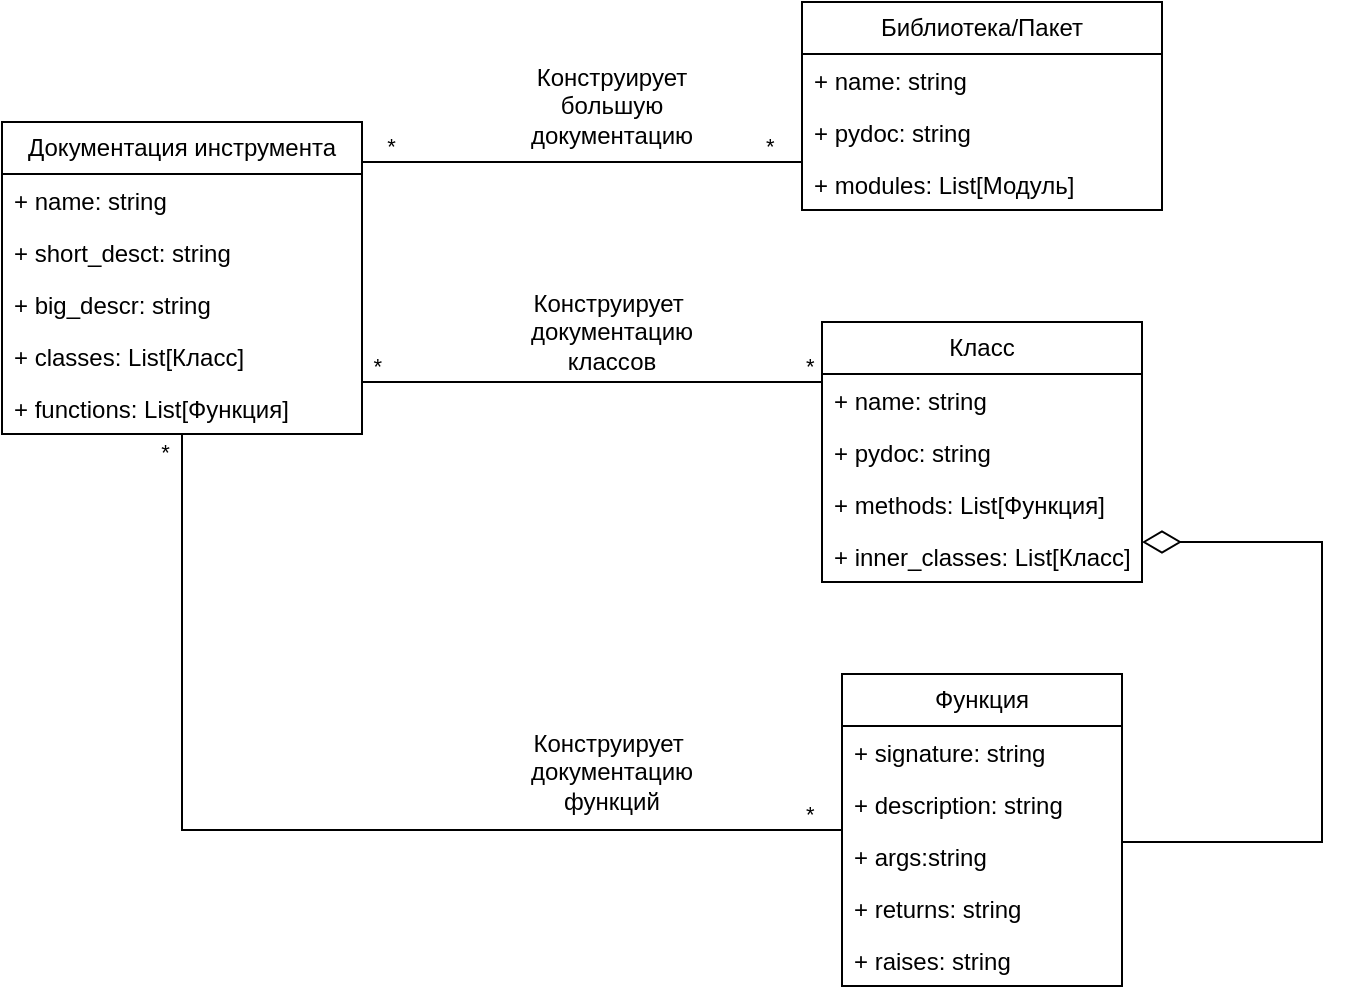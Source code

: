 <mxfile version="26.0.9">
  <diagram name="Page-1" id="BGdbQNy4lWMIwamYAzT9">
    <mxGraphModel dx="2045" dy="644" grid="1" gridSize="10" guides="1" tooltips="1" connect="1" arrows="1" fold="1" page="1" pageScale="1" pageWidth="850" pageHeight="1100" math="0" shadow="0">
      <root>
        <mxCell id="0" />
        <mxCell id="1" parent="0" />
        <mxCell id="rrg5Xec_erFQ0-O8DxHj-1" value="Функция" style="swimlane;fontStyle=0;childLayout=stackLayout;horizontal=1;startSize=26;fillColor=none;horizontalStack=0;resizeParent=1;resizeParentMax=0;resizeLast=0;collapsible=1;marginBottom=0;whiteSpace=wrap;html=1;" parent="1" vertex="1">
          <mxGeometry x="250" y="736" width="140" height="156" as="geometry" />
        </mxCell>
        <mxCell id="ElwwVpRvz_KkgenfZM1--7" value="+ signature: string" style="text;strokeColor=none;fillColor=none;align=left;verticalAlign=top;spacingLeft=4;spacingRight=4;overflow=hidden;rotatable=0;points=[[0,0.5],[1,0.5]];portConstraint=eastwest;whiteSpace=wrap;html=1;" vertex="1" parent="rrg5Xec_erFQ0-O8DxHj-1">
          <mxGeometry y="26" width="140" height="26" as="geometry" />
        </mxCell>
        <mxCell id="rrg5Xec_erFQ0-O8DxHj-2" value="+ description: string" style="text;strokeColor=none;fillColor=none;align=left;verticalAlign=top;spacingLeft=4;spacingRight=4;overflow=hidden;rotatable=0;points=[[0,0.5],[1,0.5]];portConstraint=eastwest;whiteSpace=wrap;html=1;" parent="rrg5Xec_erFQ0-O8DxHj-1" vertex="1">
          <mxGeometry y="52" width="140" height="26" as="geometry" />
        </mxCell>
        <mxCell id="rrg5Xec_erFQ0-O8DxHj-3" value="+ args:string" style="text;strokeColor=none;fillColor=none;align=left;verticalAlign=top;spacingLeft=4;spacingRight=4;overflow=hidden;rotatable=0;points=[[0,0.5],[1,0.5]];portConstraint=eastwest;whiteSpace=wrap;html=1;" parent="rrg5Xec_erFQ0-O8DxHj-1" vertex="1">
          <mxGeometry y="78" width="140" height="26" as="geometry" />
        </mxCell>
        <mxCell id="rrg5Xec_erFQ0-O8DxHj-17" value="+ returns: string" style="text;strokeColor=none;fillColor=none;align=left;verticalAlign=top;spacingLeft=4;spacingRight=4;overflow=hidden;rotatable=0;points=[[0,0.5],[1,0.5]];portConstraint=eastwest;whiteSpace=wrap;html=1;" parent="rrg5Xec_erFQ0-O8DxHj-1" vertex="1">
          <mxGeometry y="104" width="140" height="26" as="geometry" />
        </mxCell>
        <mxCell id="rrg5Xec_erFQ0-O8DxHj-4" value="+ raises: string" style="text;strokeColor=none;fillColor=none;align=left;verticalAlign=top;spacingLeft=4;spacingRight=4;overflow=hidden;rotatable=0;points=[[0,0.5],[1,0.5]];portConstraint=eastwest;whiteSpace=wrap;html=1;" parent="rrg5Xec_erFQ0-O8DxHj-1" vertex="1">
          <mxGeometry y="130" width="140" height="26" as="geometry" />
        </mxCell>
        <mxCell id="rrg5Xec_erFQ0-O8DxHj-5" value="Класс" style="swimlane;fontStyle=0;childLayout=stackLayout;horizontal=1;startSize=26;fillColor=none;horizontalStack=0;resizeParent=1;resizeParentMax=0;resizeLast=0;collapsible=1;marginBottom=0;whiteSpace=wrap;html=1;" parent="1" vertex="1">
          <mxGeometry x="240" y="560" width="160" height="130" as="geometry" />
        </mxCell>
        <mxCell id="ElwwVpRvz_KkgenfZM1--8" value="+ name: string" style="text;strokeColor=none;fillColor=none;align=left;verticalAlign=top;spacingLeft=4;spacingRight=4;overflow=hidden;rotatable=0;points=[[0,0.5],[1,0.5]];portConstraint=eastwest;whiteSpace=wrap;html=1;" vertex="1" parent="rrg5Xec_erFQ0-O8DxHj-5">
          <mxGeometry y="26" width="160" height="26" as="geometry" />
        </mxCell>
        <mxCell id="rrg5Xec_erFQ0-O8DxHj-6" value="+ pydoc: string" style="text;strokeColor=none;fillColor=none;align=left;verticalAlign=top;spacingLeft=4;spacingRight=4;overflow=hidden;rotatable=0;points=[[0,0.5],[1,0.5]];portConstraint=eastwest;whiteSpace=wrap;html=1;" parent="rrg5Xec_erFQ0-O8DxHj-5" vertex="1">
          <mxGeometry y="52" width="160" height="26" as="geometry" />
        </mxCell>
        <mxCell id="rrg5Xec_erFQ0-O8DxHj-7" value="+ methods: List[Функция]" style="text;strokeColor=none;fillColor=none;align=left;verticalAlign=top;spacingLeft=4;spacingRight=4;overflow=hidden;rotatable=0;points=[[0,0.5],[1,0.5]];portConstraint=eastwest;whiteSpace=wrap;html=1;" parent="rrg5Xec_erFQ0-O8DxHj-5" vertex="1">
          <mxGeometry y="78" width="160" height="26" as="geometry" />
        </mxCell>
        <mxCell id="rrg5Xec_erFQ0-O8DxHj-8" value="+ inner_classes: List[Класс]" style="text;strokeColor=none;fillColor=none;align=left;verticalAlign=top;spacingLeft=4;spacingRight=4;overflow=hidden;rotatable=0;points=[[0,0.5],[1,0.5]];portConstraint=eastwest;whiteSpace=wrap;html=1;" parent="rrg5Xec_erFQ0-O8DxHj-5" vertex="1">
          <mxGeometry y="104" width="160" height="26" as="geometry" />
        </mxCell>
        <mxCell id="ElwwVpRvz_KkgenfZM1--1" value="Документация инструмента" style="swimlane;fontStyle=0;childLayout=stackLayout;horizontal=1;startSize=26;fillColor=none;horizontalStack=0;resizeParent=1;resizeParentMax=0;resizeLast=0;collapsible=1;marginBottom=0;whiteSpace=wrap;html=1;" vertex="1" parent="1">
          <mxGeometry x="-170" y="460" width="180" height="156" as="geometry" />
        </mxCell>
        <mxCell id="ElwwVpRvz_KkgenfZM1--2" value="+ name: string" style="text;strokeColor=none;fillColor=none;align=left;verticalAlign=top;spacingLeft=4;spacingRight=4;overflow=hidden;rotatable=0;points=[[0,0.5],[1,0.5]];portConstraint=eastwest;whiteSpace=wrap;html=1;" vertex="1" parent="ElwwVpRvz_KkgenfZM1--1">
          <mxGeometry y="26" width="180" height="26" as="geometry" />
        </mxCell>
        <mxCell id="ElwwVpRvz_KkgenfZM1--4" value="+ short_desct: string" style="text;strokeColor=none;fillColor=none;align=left;verticalAlign=top;spacingLeft=4;spacingRight=4;overflow=hidden;rotatable=0;points=[[0,0.5],[1,0.5]];portConstraint=eastwest;whiteSpace=wrap;html=1;" vertex="1" parent="ElwwVpRvz_KkgenfZM1--1">
          <mxGeometry y="52" width="180" height="26" as="geometry" />
        </mxCell>
        <mxCell id="ElwwVpRvz_KkgenfZM1--6" value="+ big_descr: string" style="text;strokeColor=none;fillColor=none;align=left;verticalAlign=top;spacingLeft=4;spacingRight=4;overflow=hidden;rotatable=0;points=[[0,0.5],[1,0.5]];portConstraint=eastwest;whiteSpace=wrap;html=1;" vertex="1" parent="ElwwVpRvz_KkgenfZM1--1">
          <mxGeometry y="78" width="180" height="26" as="geometry" />
        </mxCell>
        <mxCell id="ElwwVpRvz_KkgenfZM1--5" value="+ classes: List[Класс]" style="text;strokeColor=none;fillColor=none;align=left;verticalAlign=top;spacingLeft=4;spacingRight=4;overflow=hidden;rotatable=0;points=[[0,0.5],[1,0.5]];portConstraint=eastwest;whiteSpace=wrap;html=1;" vertex="1" parent="ElwwVpRvz_KkgenfZM1--1">
          <mxGeometry y="104" width="180" height="26" as="geometry" />
        </mxCell>
        <mxCell id="ElwwVpRvz_KkgenfZM1--3" value="+ functions: List[Функция]" style="text;strokeColor=none;fillColor=none;align=left;verticalAlign=top;spacingLeft=4;spacingRight=4;overflow=hidden;rotatable=0;points=[[0,0.5],[1,0.5]];portConstraint=eastwest;whiteSpace=wrap;html=1;" vertex="1" parent="ElwwVpRvz_KkgenfZM1--1">
          <mxGeometry y="130" width="180" height="26" as="geometry" />
        </mxCell>
        <mxCell id="ElwwVpRvz_KkgenfZM1--22" value="" style="endArrow=none;html=1;edgeStyle=orthogonalEdgeStyle;rounded=0;" edge="1" parent="1" source="rrg5Xec_erFQ0-O8DxHj-5" target="ElwwVpRvz_KkgenfZM1--1">
          <mxGeometry relative="1" as="geometry">
            <mxPoint x="240" y="462" as="sourcePoint" />
            <mxPoint x="-70" y="557" as="targetPoint" />
            <Array as="points">
              <mxPoint x="60" y="590" />
              <mxPoint x="60" y="590" />
            </Array>
          </mxGeometry>
        </mxCell>
        <mxCell id="ElwwVpRvz_KkgenfZM1--23" value="*" style="edgeLabel;resizable=0;html=1;align=left;verticalAlign=bottom;labelBackgroundColor=none;" connectable="0" vertex="1" parent="ElwwVpRvz_KkgenfZM1--22">
          <mxGeometry x="-1" relative="1" as="geometry">
            <mxPoint x="-10" as="offset" />
          </mxGeometry>
        </mxCell>
        <mxCell id="ElwwVpRvz_KkgenfZM1--24" value="*" style="edgeLabel;resizable=0;html=1;align=right;verticalAlign=bottom;labelBackgroundColor=none;" connectable="0" vertex="1" parent="ElwwVpRvz_KkgenfZM1--22">
          <mxGeometry x="1" relative="1" as="geometry">
            <mxPoint x="10" as="offset" />
          </mxGeometry>
        </mxCell>
        <mxCell id="ElwwVpRvz_KkgenfZM1--25" value="" style="endArrow=none;html=1;edgeStyle=orthogonalEdgeStyle;rounded=0;" edge="1" parent="1" source="rrg5Xec_erFQ0-O8DxHj-1" target="ElwwVpRvz_KkgenfZM1--1">
          <mxGeometry relative="1" as="geometry">
            <mxPoint x="250" y="635" as="sourcePoint" />
            <mxPoint x="20" y="635" as="targetPoint" />
          </mxGeometry>
        </mxCell>
        <mxCell id="ElwwVpRvz_KkgenfZM1--26" value="*" style="edgeLabel;resizable=0;html=1;align=left;verticalAlign=bottom;labelBackgroundColor=none;" connectable="0" vertex="1" parent="ElwwVpRvz_KkgenfZM1--25">
          <mxGeometry x="-1" relative="1" as="geometry">
            <mxPoint x="-20" as="offset" />
          </mxGeometry>
        </mxCell>
        <mxCell id="ElwwVpRvz_KkgenfZM1--27" value="*&amp;nbsp;&amp;nbsp;" style="edgeLabel;resizable=0;html=1;align=right;verticalAlign=bottom;labelBackgroundColor=none;" connectable="0" vertex="1" parent="ElwwVpRvz_KkgenfZM1--25">
          <mxGeometry x="1" relative="1" as="geometry">
            <mxPoint y="17" as="offset" />
          </mxGeometry>
        </mxCell>
        <mxCell id="ElwwVpRvz_KkgenfZM1--29" value="Конструирует&amp;nbsp; документацию классов" style="text;html=1;align=center;verticalAlign=middle;whiteSpace=wrap;rounded=0;" vertex="1" parent="1">
          <mxGeometry x="105" y="550" width="60" height="30" as="geometry" />
        </mxCell>
        <mxCell id="ElwwVpRvz_KkgenfZM1--30" value="Конструирует&amp;nbsp; документацию функций" style="text;html=1;align=center;verticalAlign=middle;whiteSpace=wrap;rounded=0;" vertex="1" parent="1">
          <mxGeometry x="105" y="770" width="60" height="30" as="geometry" />
        </mxCell>
        <mxCell id="ElwwVpRvz_KkgenfZM1--32" value="" style="endArrow=diamondThin;html=1;rounded=0;edgeStyle=orthogonalEdgeStyle;endFill=0;endSize=17;" edge="1" parent="1" source="rrg5Xec_erFQ0-O8DxHj-1" target="rrg5Xec_erFQ0-O8DxHj-5">
          <mxGeometry width="50" height="50" relative="1" as="geometry">
            <mxPoint x="410" y="635" as="sourcePoint" />
            <mxPoint x="420" y="462" as="targetPoint" />
            <Array as="points">
              <mxPoint x="490" y="820" />
              <mxPoint x="490" y="670" />
            </Array>
          </mxGeometry>
        </mxCell>
        <mxCell id="ElwwVpRvz_KkgenfZM1--34" value="Библиотека/Пакет" style="swimlane;fontStyle=0;childLayout=stackLayout;horizontal=1;startSize=26;fillColor=none;horizontalStack=0;resizeParent=1;resizeParentMax=0;resizeLast=0;collapsible=1;marginBottom=0;whiteSpace=wrap;html=1;" vertex="1" parent="1">
          <mxGeometry x="230" y="400" width="180" height="104" as="geometry" />
        </mxCell>
        <mxCell id="ElwwVpRvz_KkgenfZM1--35" value="+ name: string" style="text;strokeColor=none;fillColor=none;align=left;verticalAlign=top;spacingLeft=4;spacingRight=4;overflow=hidden;rotatable=0;points=[[0,0.5],[1,0.5]];portConstraint=eastwest;whiteSpace=wrap;html=1;" vertex="1" parent="ElwwVpRvz_KkgenfZM1--34">
          <mxGeometry y="26" width="180" height="26" as="geometry" />
        </mxCell>
        <mxCell id="ElwwVpRvz_KkgenfZM1--36" value="+ pydoc: string" style="text;strokeColor=none;fillColor=none;align=left;verticalAlign=top;spacingLeft=4;spacingRight=4;overflow=hidden;rotatable=0;points=[[0,0.5],[1,0.5]];portConstraint=eastwest;whiteSpace=wrap;html=1;" vertex="1" parent="ElwwVpRvz_KkgenfZM1--34">
          <mxGeometry y="52" width="180" height="26" as="geometry" />
        </mxCell>
        <mxCell id="ElwwVpRvz_KkgenfZM1--37" value="+ modules: List[Модуль]" style="text;strokeColor=none;fillColor=none;align=left;verticalAlign=top;spacingLeft=4;spacingRight=4;overflow=hidden;rotatable=0;points=[[0,0.5],[1,0.5]];portConstraint=eastwest;whiteSpace=wrap;html=1;" vertex="1" parent="ElwwVpRvz_KkgenfZM1--34">
          <mxGeometry y="78" width="180" height="26" as="geometry" />
        </mxCell>
        <mxCell id="ElwwVpRvz_KkgenfZM1--38" value="" style="endArrow=none;html=1;edgeStyle=orthogonalEdgeStyle;rounded=0;" edge="1" parent="1" source="ElwwVpRvz_KkgenfZM1--34" target="ElwwVpRvz_KkgenfZM1--1">
          <mxGeometry relative="1" as="geometry">
            <mxPoint x="240" y="302" as="sourcePoint" />
            <mxPoint x="-70" y="470" as="targetPoint" />
            <Array as="points">
              <mxPoint x="80" y="480" />
              <mxPoint x="80" y="480" />
            </Array>
          </mxGeometry>
        </mxCell>
        <mxCell id="ElwwVpRvz_KkgenfZM1--39" value="*" style="edgeLabel;resizable=0;html=1;align=left;verticalAlign=bottom;labelBackgroundColor=none;" connectable="0" vertex="1" parent="ElwwVpRvz_KkgenfZM1--38">
          <mxGeometry x="-1" relative="1" as="geometry">
            <mxPoint x="-20" as="offset" />
          </mxGeometry>
        </mxCell>
        <mxCell id="ElwwVpRvz_KkgenfZM1--40" value="*&amp;nbsp;" style="edgeLabel;resizable=0;html=1;align=right;verticalAlign=bottom;labelBackgroundColor=none;" connectable="0" vertex="1" parent="ElwwVpRvz_KkgenfZM1--38">
          <mxGeometry x="1" relative="1" as="geometry">
            <mxPoint x="20" as="offset" />
          </mxGeometry>
        </mxCell>
        <mxCell id="ElwwVpRvz_KkgenfZM1--41" value="Конструирует большую документацию" style="text;html=1;align=center;verticalAlign=middle;whiteSpace=wrap;rounded=0;" vertex="1" parent="1">
          <mxGeometry x="105" y="437" width="60" height="30" as="geometry" />
        </mxCell>
      </root>
    </mxGraphModel>
  </diagram>
</mxfile>
